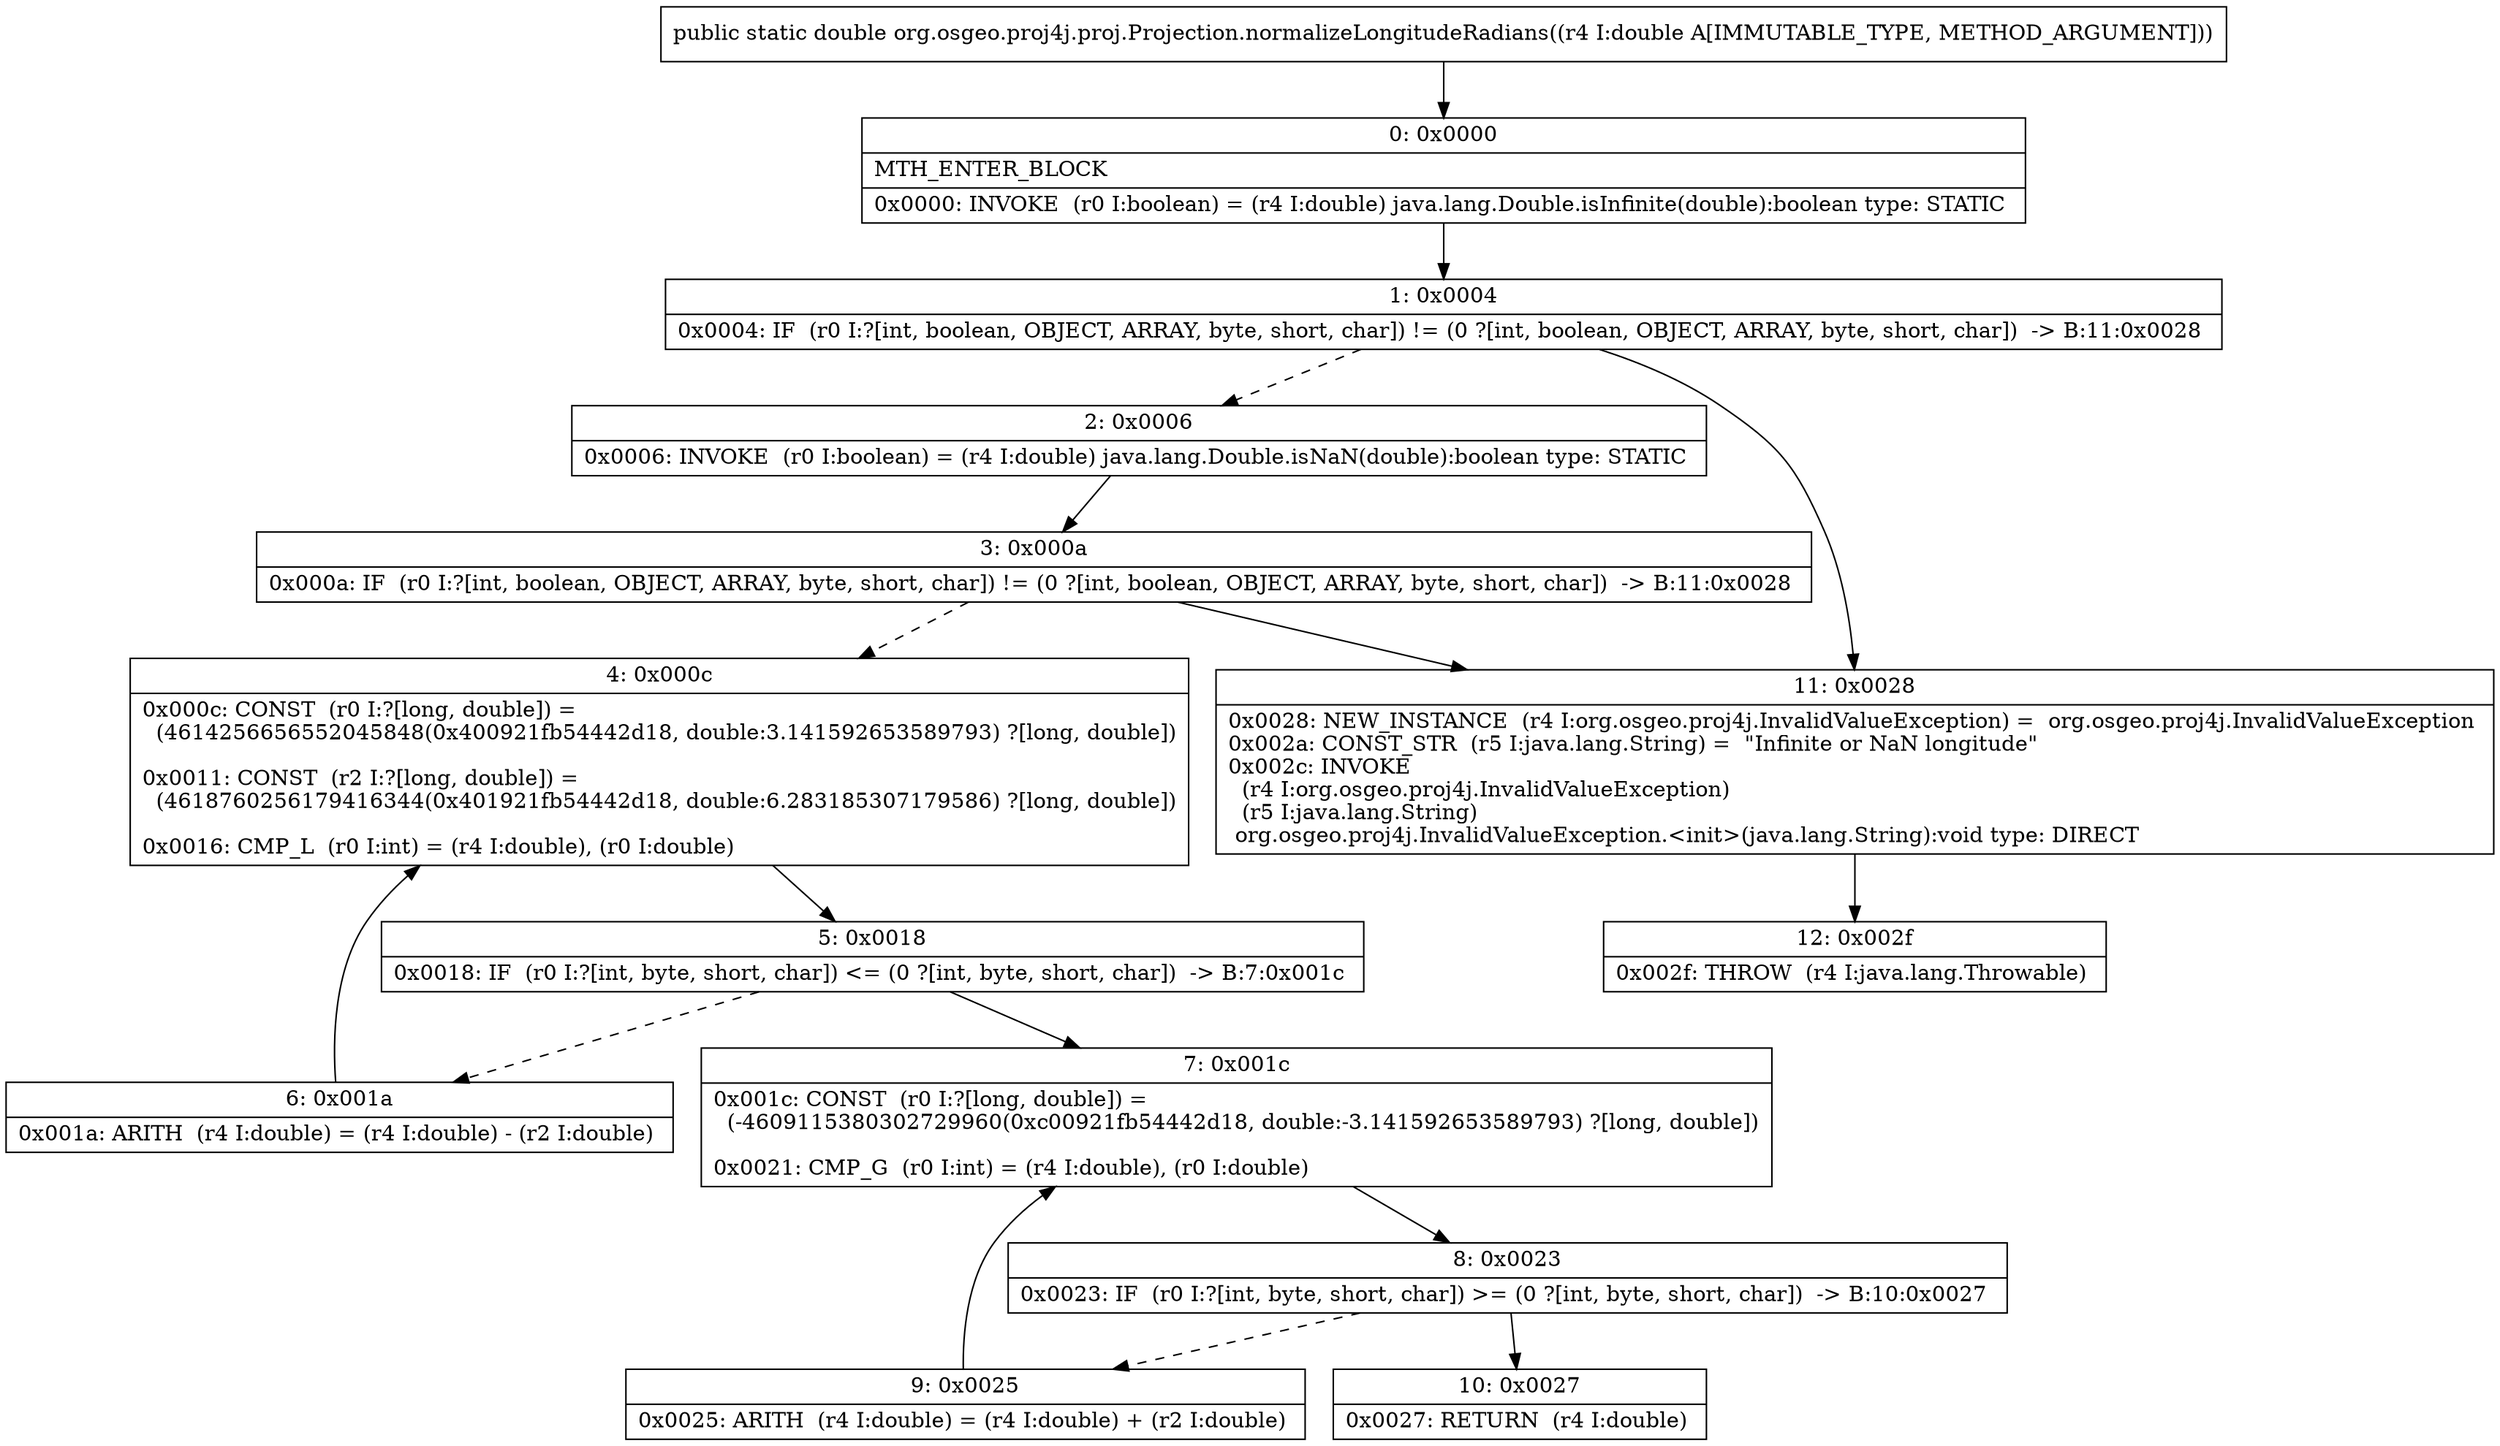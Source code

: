 digraph "CFG fororg.osgeo.proj4j.proj.Projection.normalizeLongitudeRadians(D)D" {
Node_0 [shape=record,label="{0\:\ 0x0000|MTH_ENTER_BLOCK\l|0x0000: INVOKE  (r0 I:boolean) = (r4 I:double) java.lang.Double.isInfinite(double):boolean type: STATIC \l}"];
Node_1 [shape=record,label="{1\:\ 0x0004|0x0004: IF  (r0 I:?[int, boolean, OBJECT, ARRAY, byte, short, char]) != (0 ?[int, boolean, OBJECT, ARRAY, byte, short, char])  \-\> B:11:0x0028 \l}"];
Node_2 [shape=record,label="{2\:\ 0x0006|0x0006: INVOKE  (r0 I:boolean) = (r4 I:double) java.lang.Double.isNaN(double):boolean type: STATIC \l}"];
Node_3 [shape=record,label="{3\:\ 0x000a|0x000a: IF  (r0 I:?[int, boolean, OBJECT, ARRAY, byte, short, char]) != (0 ?[int, boolean, OBJECT, ARRAY, byte, short, char])  \-\> B:11:0x0028 \l}"];
Node_4 [shape=record,label="{4\:\ 0x000c|0x000c: CONST  (r0 I:?[long, double]) = \l  (4614256656552045848(0x400921fb54442d18, double:3.141592653589793) ?[long, double])\l \l0x0011: CONST  (r2 I:?[long, double]) = \l  (4618760256179416344(0x401921fb54442d18, double:6.283185307179586) ?[long, double])\l \l0x0016: CMP_L  (r0 I:int) = (r4 I:double), (r0 I:double) \l}"];
Node_5 [shape=record,label="{5\:\ 0x0018|0x0018: IF  (r0 I:?[int, byte, short, char]) \<= (0 ?[int, byte, short, char])  \-\> B:7:0x001c \l}"];
Node_6 [shape=record,label="{6\:\ 0x001a|0x001a: ARITH  (r4 I:double) = (r4 I:double) \- (r2 I:double) \l}"];
Node_7 [shape=record,label="{7\:\ 0x001c|0x001c: CONST  (r0 I:?[long, double]) = \l  (\-4609115380302729960(0xc00921fb54442d18, double:\-3.141592653589793) ?[long, double])\l \l0x0021: CMP_G  (r0 I:int) = (r4 I:double), (r0 I:double) \l}"];
Node_8 [shape=record,label="{8\:\ 0x0023|0x0023: IF  (r0 I:?[int, byte, short, char]) \>= (0 ?[int, byte, short, char])  \-\> B:10:0x0027 \l}"];
Node_9 [shape=record,label="{9\:\ 0x0025|0x0025: ARITH  (r4 I:double) = (r4 I:double) + (r2 I:double) \l}"];
Node_10 [shape=record,label="{10\:\ 0x0027|0x0027: RETURN  (r4 I:double) \l}"];
Node_11 [shape=record,label="{11\:\ 0x0028|0x0028: NEW_INSTANCE  (r4 I:org.osgeo.proj4j.InvalidValueException) =  org.osgeo.proj4j.InvalidValueException \l0x002a: CONST_STR  (r5 I:java.lang.String) =  \"Infinite or NaN longitude\" \l0x002c: INVOKE  \l  (r4 I:org.osgeo.proj4j.InvalidValueException)\l  (r5 I:java.lang.String)\l org.osgeo.proj4j.InvalidValueException.\<init\>(java.lang.String):void type: DIRECT \l}"];
Node_12 [shape=record,label="{12\:\ 0x002f|0x002f: THROW  (r4 I:java.lang.Throwable) \l}"];
MethodNode[shape=record,label="{public static double org.osgeo.proj4j.proj.Projection.normalizeLongitudeRadians((r4 I:double A[IMMUTABLE_TYPE, METHOD_ARGUMENT])) }"];
MethodNode -> Node_0;
Node_0 -> Node_1;
Node_1 -> Node_2[style=dashed];
Node_1 -> Node_11;
Node_2 -> Node_3;
Node_3 -> Node_4[style=dashed];
Node_3 -> Node_11;
Node_4 -> Node_5;
Node_5 -> Node_6[style=dashed];
Node_5 -> Node_7;
Node_6 -> Node_4;
Node_7 -> Node_8;
Node_8 -> Node_9[style=dashed];
Node_8 -> Node_10;
Node_9 -> Node_7;
Node_11 -> Node_12;
}


